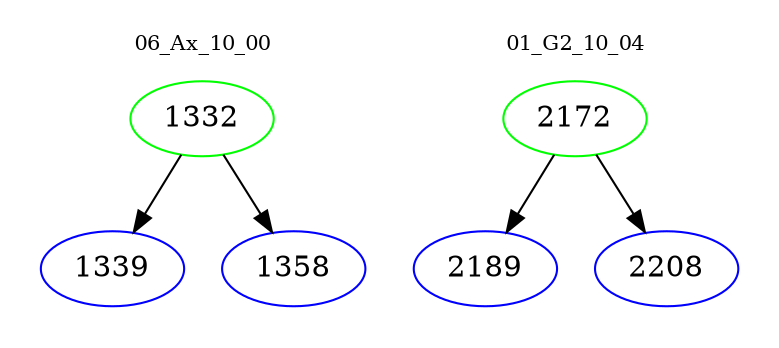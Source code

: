 digraph{
subgraph cluster_0 {
color = white
label = "06_Ax_10_00";
fontsize=10;
T0_1332 [label="1332", color="green"]
T0_1332 -> T0_1339 [color="black"]
T0_1339 [label="1339", color="blue"]
T0_1332 -> T0_1358 [color="black"]
T0_1358 [label="1358", color="blue"]
}
subgraph cluster_1 {
color = white
label = "01_G2_10_04";
fontsize=10;
T1_2172 [label="2172", color="green"]
T1_2172 -> T1_2189 [color="black"]
T1_2189 [label="2189", color="blue"]
T1_2172 -> T1_2208 [color="black"]
T1_2208 [label="2208", color="blue"]
}
}

